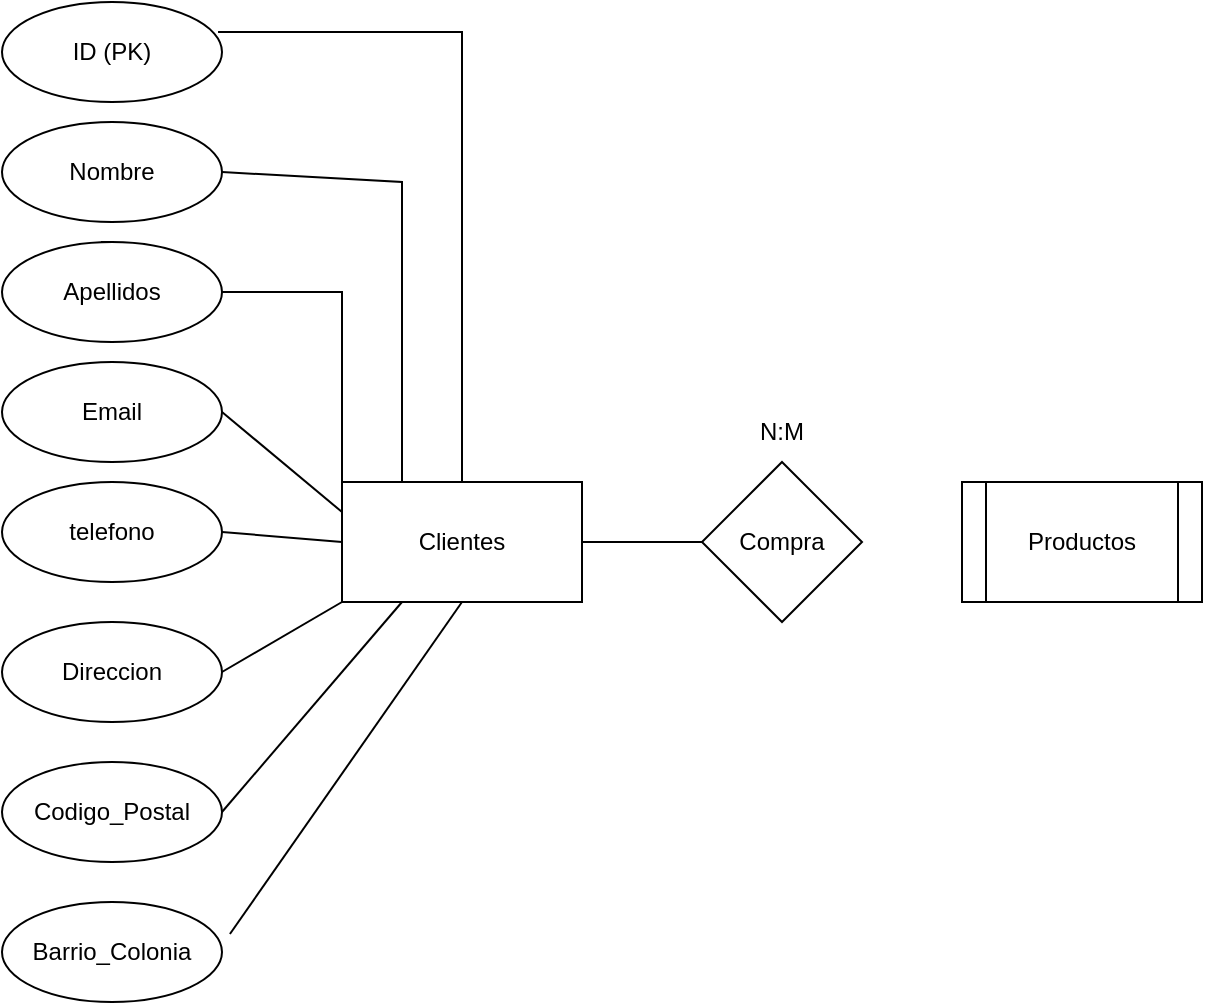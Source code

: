 <mxfile version="21.6.6" type="device">
  <diagram id="R2lEEEUBdFMjLlhIrx00" name="Page-1">
    <mxGraphModel dx="1434" dy="750" grid="1" gridSize="10" guides="1" tooltips="1" connect="1" arrows="1" fold="1" page="1" pageScale="1" pageWidth="850" pageHeight="1100" math="0" shadow="0" extFonts="Permanent Marker^https://fonts.googleapis.com/css?family=Permanent+Marker">
      <root>
        <mxCell id="0" />
        <mxCell id="1" parent="0" />
        <mxCell id="GfvFYlQUfMpczNm2o2kA-3" style="edgeStyle=orthogonalEdgeStyle;rounded=0;orthogonalLoop=1;jettySize=auto;html=1;exitX=1;exitY=0;exitDx=0;exitDy=0;" edge="1" parent="1" source="GfvFYlQUfMpczNm2o2kA-1">
          <mxGeometry relative="1" as="geometry">
            <mxPoint x="114" y="150" as="targetPoint" />
          </mxGeometry>
        </mxCell>
        <mxCell id="GfvFYlQUfMpczNm2o2kA-5" style="edgeStyle=orthogonalEdgeStyle;rounded=0;orthogonalLoop=1;jettySize=auto;html=1;exitX=0.5;exitY=0;exitDx=0;exitDy=0;" edge="1" parent="1" source="GfvFYlQUfMpczNm2o2kA-1">
          <mxGeometry relative="1" as="geometry">
            <mxPoint x="80" y="140" as="targetPoint" />
          </mxGeometry>
        </mxCell>
        <mxCell id="GfvFYlQUfMpczNm2o2kA-1" value="Apellidos" style="ellipse;whiteSpace=wrap;html=1;" vertex="1" parent="1">
          <mxGeometry x="30" y="130" width="110" height="50" as="geometry" />
        </mxCell>
        <mxCell id="GfvFYlQUfMpczNm2o2kA-2" value="Direccion" style="ellipse;whiteSpace=wrap;html=1;" vertex="1" parent="1">
          <mxGeometry x="30" y="320" width="110" height="50" as="geometry" />
        </mxCell>
        <mxCell id="GfvFYlQUfMpczNm2o2kA-4" value="Email" style="ellipse;whiteSpace=wrap;html=1;" vertex="1" parent="1">
          <mxGeometry x="30" y="190" width="110" height="50" as="geometry" />
        </mxCell>
        <mxCell id="GfvFYlQUfMpczNm2o2kA-6" value="telefono" style="ellipse;whiteSpace=wrap;html=1;" vertex="1" parent="1">
          <mxGeometry x="30" y="250" width="110" height="50" as="geometry" />
        </mxCell>
        <mxCell id="GfvFYlQUfMpczNm2o2kA-7" value="Nombre" style="ellipse;whiteSpace=wrap;html=1;" vertex="1" parent="1">
          <mxGeometry x="30" y="70" width="110" height="50" as="geometry" />
        </mxCell>
        <mxCell id="GfvFYlQUfMpczNm2o2kA-8" value="ID (PK)" style="ellipse;whiteSpace=wrap;html=1;" vertex="1" parent="1">
          <mxGeometry x="30" y="10" width="110" height="50" as="geometry" />
        </mxCell>
        <mxCell id="GfvFYlQUfMpczNm2o2kA-9" value="Codigo_Postal" style="ellipse;whiteSpace=wrap;html=1;" vertex="1" parent="1">
          <mxGeometry x="30" y="390" width="110" height="50" as="geometry" />
        </mxCell>
        <mxCell id="GfvFYlQUfMpczNm2o2kA-10" value="Barrio_Colonia" style="ellipse;whiteSpace=wrap;html=1;" vertex="1" parent="1">
          <mxGeometry x="30" y="460" width="110" height="50" as="geometry" />
        </mxCell>
        <mxCell id="GfvFYlQUfMpczNm2o2kA-11" value="Clientes" style="rounded=0;whiteSpace=wrap;html=1;" vertex="1" parent="1">
          <mxGeometry x="200" y="250" width="120" height="60" as="geometry" />
        </mxCell>
        <mxCell id="GfvFYlQUfMpczNm2o2kA-16" value="" style="endArrow=none;html=1;rounded=0;entryX=0.982;entryY=0.3;entryDx=0;entryDy=0;entryPerimeter=0;exitX=0.5;exitY=0;exitDx=0;exitDy=0;" edge="1" parent="1" source="GfvFYlQUfMpczNm2o2kA-11" target="GfvFYlQUfMpczNm2o2kA-8">
          <mxGeometry width="50" height="50" relative="1" as="geometry">
            <mxPoint x="400" y="410" as="sourcePoint" />
            <mxPoint x="450" y="360" as="targetPoint" />
            <Array as="points">
              <mxPoint x="260" y="25" />
            </Array>
          </mxGeometry>
        </mxCell>
        <mxCell id="GfvFYlQUfMpczNm2o2kA-17" value="" style="endArrow=none;html=1;rounded=0;entryX=1;entryY=0.5;entryDx=0;entryDy=0;exitX=0.25;exitY=0;exitDx=0;exitDy=0;" edge="1" parent="1" source="GfvFYlQUfMpczNm2o2kA-11" target="GfvFYlQUfMpczNm2o2kA-7">
          <mxGeometry width="50" height="50" relative="1" as="geometry">
            <mxPoint x="400" y="410" as="sourcePoint" />
            <mxPoint x="450" y="360" as="targetPoint" />
            <Array as="points">
              <mxPoint x="230" y="100" />
            </Array>
          </mxGeometry>
        </mxCell>
        <mxCell id="GfvFYlQUfMpczNm2o2kA-18" value="" style="endArrow=none;html=1;rounded=0;entryX=1;entryY=0.5;entryDx=0;entryDy=0;exitX=0;exitY=0;exitDx=0;exitDy=0;" edge="1" parent="1" source="GfvFYlQUfMpczNm2o2kA-11" target="GfvFYlQUfMpczNm2o2kA-1">
          <mxGeometry width="50" height="50" relative="1" as="geometry">
            <mxPoint x="200" y="240" as="sourcePoint" />
            <mxPoint x="450" y="360" as="targetPoint" />
            <Array as="points">
              <mxPoint x="200" y="155" />
            </Array>
          </mxGeometry>
        </mxCell>
        <mxCell id="GfvFYlQUfMpczNm2o2kA-19" value="" style="endArrow=none;html=1;rounded=0;entryX=1;entryY=0.5;entryDx=0;entryDy=0;exitX=0;exitY=0.25;exitDx=0;exitDy=0;" edge="1" parent="1" source="GfvFYlQUfMpczNm2o2kA-11" target="GfvFYlQUfMpczNm2o2kA-4">
          <mxGeometry width="50" height="50" relative="1" as="geometry">
            <mxPoint x="400" y="410" as="sourcePoint" />
            <mxPoint x="450" y="360" as="targetPoint" />
          </mxGeometry>
        </mxCell>
        <mxCell id="GfvFYlQUfMpczNm2o2kA-20" value="" style="endArrow=none;html=1;rounded=0;entryX=1;entryY=0.5;entryDx=0;entryDy=0;exitX=0;exitY=0.5;exitDx=0;exitDy=0;" edge="1" parent="1" source="GfvFYlQUfMpczNm2o2kA-11" target="GfvFYlQUfMpczNm2o2kA-6">
          <mxGeometry width="50" height="50" relative="1" as="geometry">
            <mxPoint x="400" y="410" as="sourcePoint" />
            <mxPoint x="450" y="360" as="targetPoint" />
          </mxGeometry>
        </mxCell>
        <mxCell id="GfvFYlQUfMpczNm2o2kA-21" value="" style="endArrow=none;html=1;rounded=0;entryX=0;entryY=1;entryDx=0;entryDy=0;exitX=1;exitY=0.5;exitDx=0;exitDy=0;" edge="1" parent="1" source="GfvFYlQUfMpczNm2o2kA-2" target="GfvFYlQUfMpczNm2o2kA-11">
          <mxGeometry width="50" height="50" relative="1" as="geometry">
            <mxPoint x="400" y="410" as="sourcePoint" />
            <mxPoint x="450" y="360" as="targetPoint" />
          </mxGeometry>
        </mxCell>
        <mxCell id="GfvFYlQUfMpczNm2o2kA-22" value="" style="endArrow=none;html=1;rounded=0;entryX=0.25;entryY=1;entryDx=0;entryDy=0;exitX=1;exitY=0.5;exitDx=0;exitDy=0;" edge="1" parent="1" source="GfvFYlQUfMpczNm2o2kA-9" target="GfvFYlQUfMpczNm2o2kA-11">
          <mxGeometry width="50" height="50" relative="1" as="geometry">
            <mxPoint x="400" y="410" as="sourcePoint" />
            <mxPoint x="450" y="360" as="targetPoint" />
          </mxGeometry>
        </mxCell>
        <mxCell id="GfvFYlQUfMpczNm2o2kA-23" value="" style="endArrow=none;html=1;rounded=0;entryX=0.5;entryY=1;entryDx=0;entryDy=0;exitX=1.036;exitY=0.32;exitDx=0;exitDy=0;exitPerimeter=0;" edge="1" parent="1" source="GfvFYlQUfMpczNm2o2kA-10" target="GfvFYlQUfMpczNm2o2kA-11">
          <mxGeometry width="50" height="50" relative="1" as="geometry">
            <mxPoint x="400" y="410" as="sourcePoint" />
            <mxPoint x="450" y="360" as="targetPoint" />
          </mxGeometry>
        </mxCell>
        <mxCell id="GfvFYlQUfMpczNm2o2kA-24" value="Compra" style="rhombus;whiteSpace=wrap;html=1;" vertex="1" parent="1">
          <mxGeometry x="380" y="240" width="80" height="80" as="geometry" />
        </mxCell>
        <mxCell id="GfvFYlQUfMpczNm2o2kA-25" value="" style="endArrow=none;html=1;rounded=0;entryX=1;entryY=0.5;entryDx=0;entryDy=0;exitX=0;exitY=0.5;exitDx=0;exitDy=0;" edge="1" parent="1" source="GfvFYlQUfMpczNm2o2kA-24" target="GfvFYlQUfMpczNm2o2kA-11">
          <mxGeometry width="50" height="50" relative="1" as="geometry">
            <mxPoint x="400" y="410" as="sourcePoint" />
            <mxPoint x="450" y="360" as="targetPoint" />
          </mxGeometry>
        </mxCell>
        <mxCell id="GfvFYlQUfMpczNm2o2kA-26" value="N:M" style="text;html=1;strokeColor=none;fillColor=none;align=center;verticalAlign=middle;whiteSpace=wrap;rounded=0;strokeWidth=4;" vertex="1" parent="1">
          <mxGeometry x="390" y="210" width="60" height="30" as="geometry" />
        </mxCell>
        <mxCell id="GfvFYlQUfMpczNm2o2kA-27" value="Productos" style="shape=process;whiteSpace=wrap;html=1;backgroundOutline=1;" vertex="1" parent="1">
          <mxGeometry x="510" y="250" width="120" height="60" as="geometry" />
        </mxCell>
      </root>
    </mxGraphModel>
  </diagram>
</mxfile>
